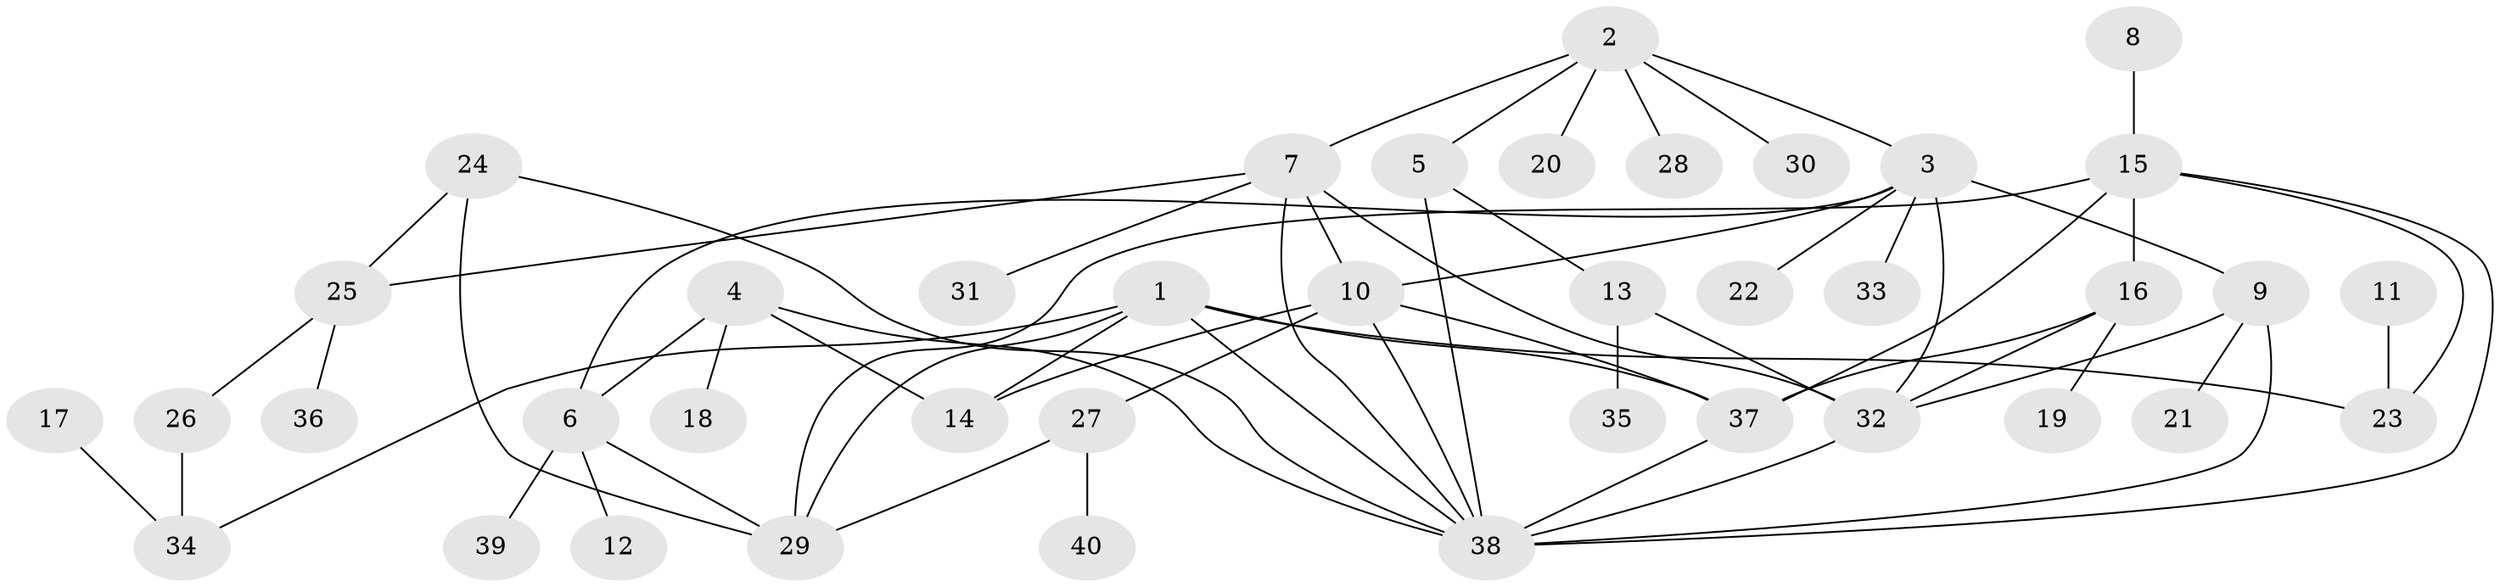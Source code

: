 // original degree distribution, {8: 0.017543859649122806, 5: 0.05263157894736842, 11: 0.017543859649122806, 6: 0.05263157894736842, 3: 0.19298245614035087, 7: 0.03508771929824561, 2: 0.12280701754385964, 1: 0.40350877192982454, 4: 0.10526315789473684}
// Generated by graph-tools (version 1.1) at 2025/36/03/04/25 23:36:42]
// undirected, 40 vertices, 62 edges
graph export_dot {
  node [color=gray90,style=filled];
  1;
  2;
  3;
  4;
  5;
  6;
  7;
  8;
  9;
  10;
  11;
  12;
  13;
  14;
  15;
  16;
  17;
  18;
  19;
  20;
  21;
  22;
  23;
  24;
  25;
  26;
  27;
  28;
  29;
  30;
  31;
  32;
  33;
  34;
  35;
  36;
  37;
  38;
  39;
  40;
  1 -- 14 [weight=1.0];
  1 -- 23 [weight=1.0];
  1 -- 29 [weight=1.0];
  1 -- 34 [weight=1.0];
  1 -- 37 [weight=1.0];
  1 -- 38 [weight=1.0];
  2 -- 3 [weight=1.0];
  2 -- 5 [weight=1.0];
  2 -- 7 [weight=1.0];
  2 -- 20 [weight=1.0];
  2 -- 28 [weight=1.0];
  2 -- 30 [weight=1.0];
  3 -- 6 [weight=1.0];
  3 -- 9 [weight=1.0];
  3 -- 10 [weight=1.0];
  3 -- 22 [weight=1.0];
  3 -- 32 [weight=1.0];
  3 -- 33 [weight=1.0];
  4 -- 6 [weight=1.0];
  4 -- 14 [weight=1.0];
  4 -- 18 [weight=1.0];
  4 -- 38 [weight=1.0];
  5 -- 13 [weight=1.0];
  5 -- 38 [weight=1.0];
  6 -- 12 [weight=1.0];
  6 -- 29 [weight=1.0];
  6 -- 39 [weight=1.0];
  7 -- 10 [weight=1.0];
  7 -- 25 [weight=1.0];
  7 -- 31 [weight=1.0];
  7 -- 32 [weight=2.0];
  7 -- 38 [weight=1.0];
  8 -- 15 [weight=1.0];
  9 -- 21 [weight=1.0];
  9 -- 32 [weight=1.0];
  9 -- 38 [weight=1.0];
  10 -- 14 [weight=1.0];
  10 -- 27 [weight=1.0];
  10 -- 37 [weight=1.0];
  10 -- 38 [weight=1.0];
  11 -- 23 [weight=1.0];
  13 -- 32 [weight=1.0];
  13 -- 35 [weight=1.0];
  15 -- 16 [weight=1.0];
  15 -- 23 [weight=1.0];
  15 -- 29 [weight=1.0];
  15 -- 37 [weight=1.0];
  15 -- 38 [weight=1.0];
  16 -- 19 [weight=1.0];
  16 -- 32 [weight=1.0];
  16 -- 37 [weight=1.0];
  17 -- 34 [weight=1.0];
  24 -- 25 [weight=1.0];
  24 -- 29 [weight=1.0];
  24 -- 38 [weight=1.0];
  25 -- 26 [weight=1.0];
  25 -- 36 [weight=1.0];
  26 -- 34 [weight=1.0];
  27 -- 29 [weight=1.0];
  27 -- 40 [weight=1.0];
  32 -- 38 [weight=1.0];
  37 -- 38 [weight=1.0];
}

